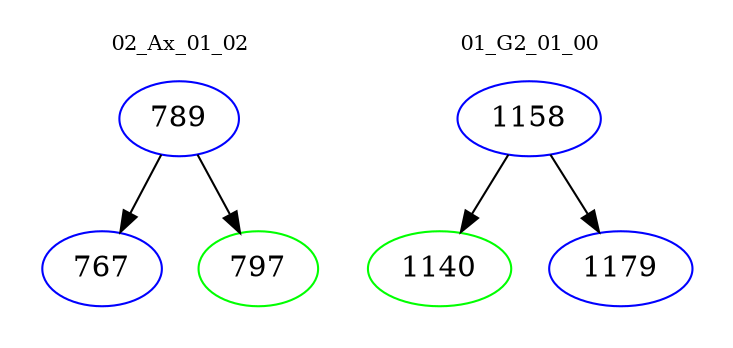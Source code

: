 digraph{
subgraph cluster_0 {
color = white
label = "02_Ax_01_02";
fontsize=10;
T0_789 [label="789", color="blue"]
T0_789 -> T0_767 [color="black"]
T0_767 [label="767", color="blue"]
T0_789 -> T0_797 [color="black"]
T0_797 [label="797", color="green"]
}
subgraph cluster_1 {
color = white
label = "01_G2_01_00";
fontsize=10;
T1_1158 [label="1158", color="blue"]
T1_1158 -> T1_1140 [color="black"]
T1_1140 [label="1140", color="green"]
T1_1158 -> T1_1179 [color="black"]
T1_1179 [label="1179", color="blue"]
}
}
